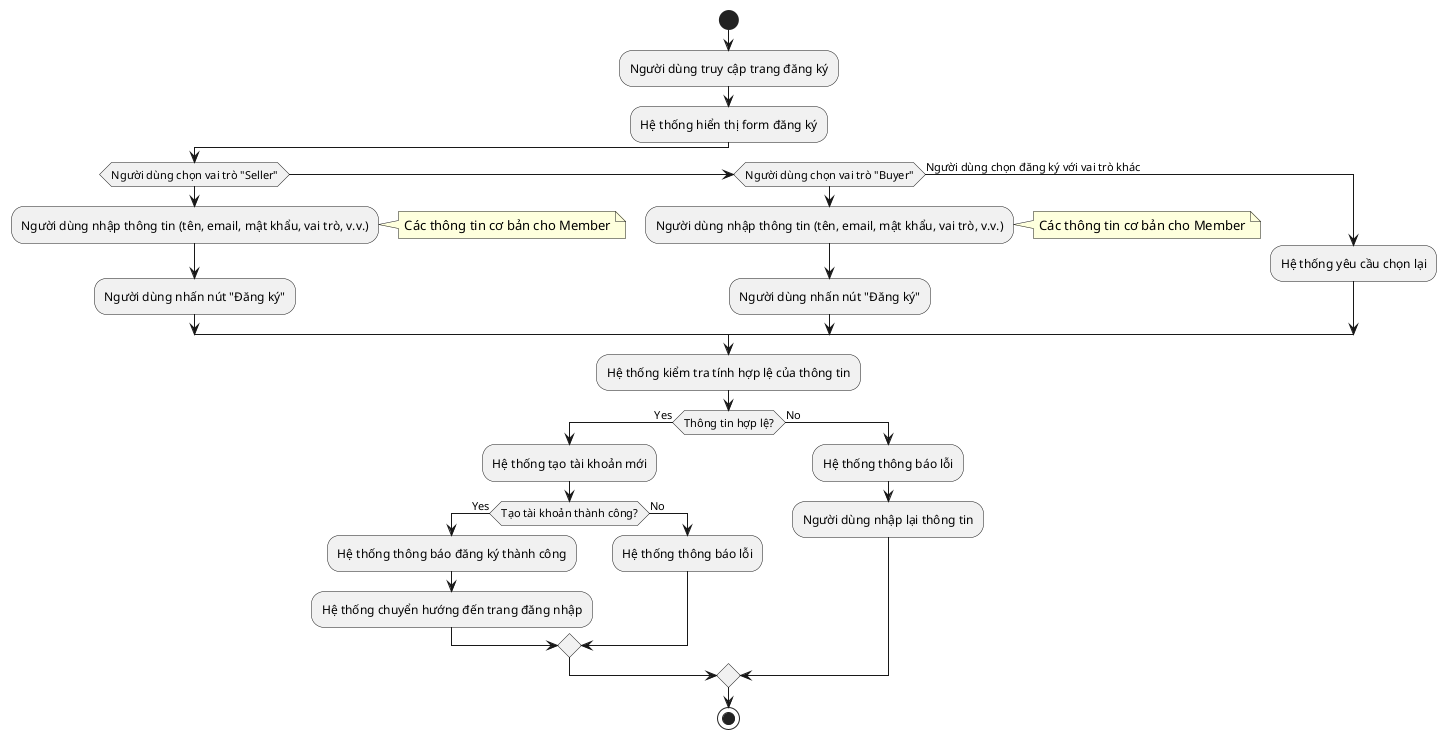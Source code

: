 @startuml register
start
:Người dùng truy cập trang đăng ký;
:Hệ thống hiển thị form đăng ký;
if (Người dùng chọn vai trò "Seller") then
  :Người dùng nhập thông tin (tên, email, mật khẩu, vai trò, v.v.);
  note right: Các thông tin cơ bản cho Member
  :Người dùng nhấn nút "Đăng ký";
elseif (Người dùng chọn vai trò "Buyer") then
  :Người dùng nhập thông tin (tên, email, mật khẩu, vai trò, v.v.);
  note right: Các thông tin cơ bản cho Member
  :Người dùng nhấn nút "Đăng ký";
else (Người dùng chọn đăng ký với vai trò khác)
  :Hệ thống yêu cầu chọn lại;
endif

:Hệ thống kiểm tra tính hợp lệ của thông tin;
if (Thông tin hợp lệ?) then (Yes)
  :Hệ thống tạo tài khoản mới;
  if (Tạo tài khoản thành công?) then (Yes)
    :Hệ thống thông báo đăng ký thành công;
    :Hệ thống chuyển hướng đến trang đăng nhập;
  else (No)
    :Hệ thống thông báo lỗi;
  endif
else (No)
  :Hệ thống thông báo lỗi;
  :Người dùng nhập lại thông tin;
endif
stop
@enduml